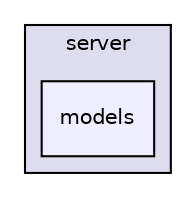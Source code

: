 digraph "server/models" {
  compound=true
  node [ fontsize="10", fontname="Helvetica"];
  edge [ labelfontsize="10", labelfontname="Helvetica"];
  subgraph clusterdir_41e1742e44e2de38b3bc91f993fed282 {
    graph [ bgcolor="#ddddee", pencolor="black", label="server" fontname="Helvetica", fontsize="10", URL="dir_41e1742e44e2de38b3bc91f993fed282.html"]
  dir_c111658254f2b7eeb3a61484c3ed7a56 [shape=box, label="models", style="filled", fillcolor="#eeeeff", pencolor="black", URL="dir_c111658254f2b7eeb3a61484c3ed7a56.html"];
  }
}
